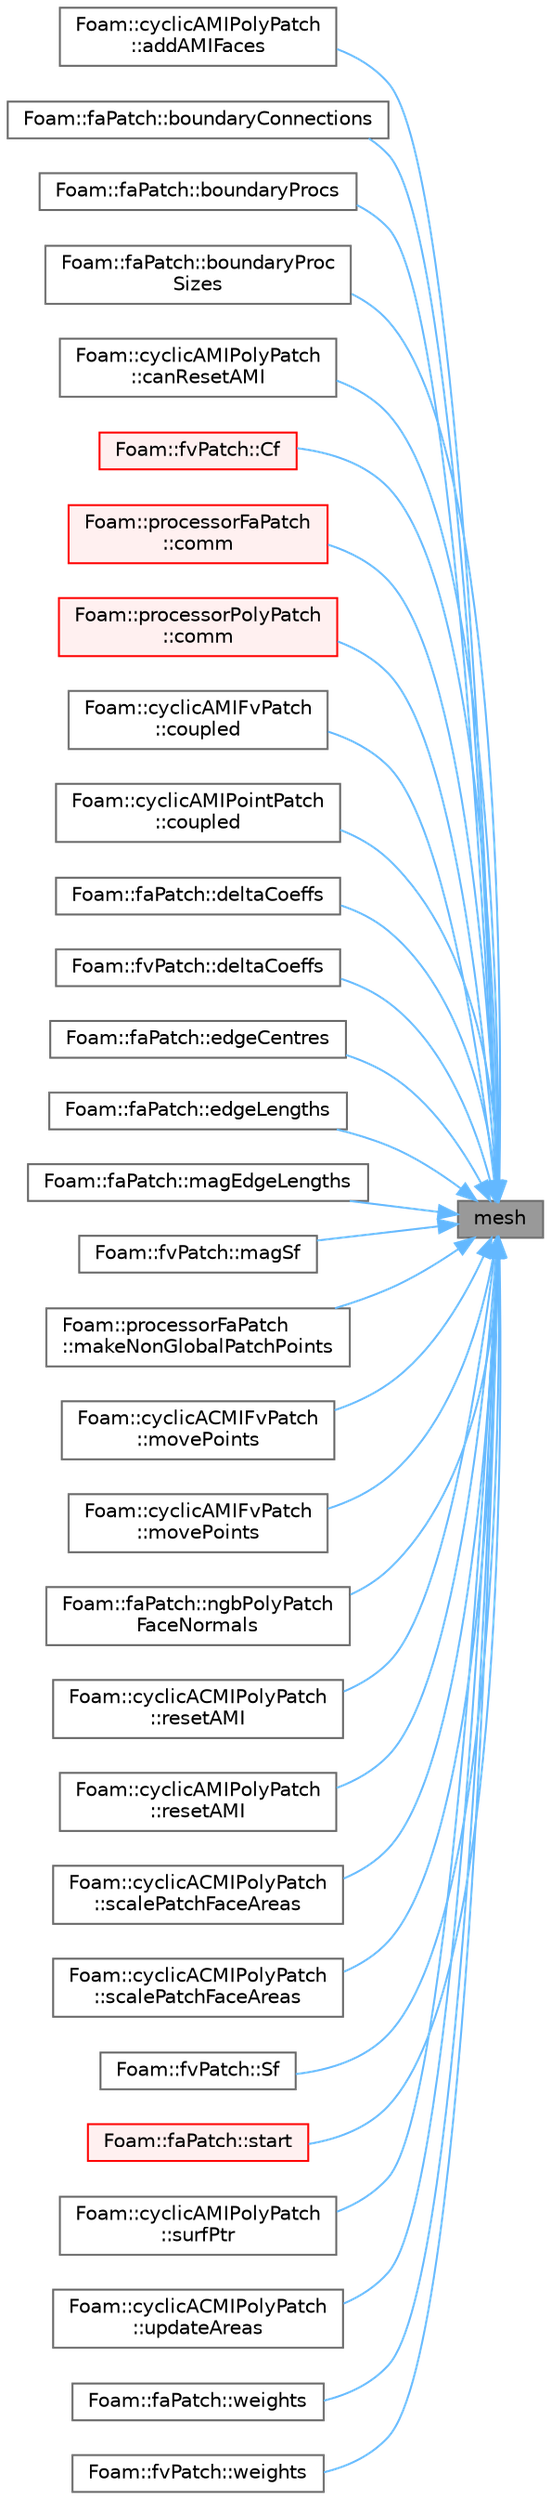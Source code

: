 digraph "mesh"
{
 // LATEX_PDF_SIZE
  bgcolor="transparent";
  edge [fontname=Helvetica,fontsize=10,labelfontname=Helvetica,labelfontsize=10];
  node [fontname=Helvetica,fontsize=10,shape=box,height=0.2,width=0.4];
  rankdir="RL";
  Node1 [id="Node000001",label="mesh",height=0.2,width=0.4,color="gray40", fillcolor="grey60", style="filled", fontcolor="black",tooltip=" "];
  Node1 -> Node2 [id="edge1_Node000001_Node000002",dir="back",color="steelblue1",style="solid",tooltip=" "];
  Node2 [id="Node000002",label="Foam::cyclicAMIPolyPatch\l::addAMIFaces",height=0.2,width=0.4,color="grey40", fillcolor="white", style="filled",URL="$classFoam_1_1cyclicAMIPolyPatch.html#a27c3e70624127312442dcf9ce98f75e9",tooltip=" "];
  Node1 -> Node3 [id="edge2_Node000001_Node000003",dir="back",color="steelblue1",style="solid",tooltip=" "];
  Node3 [id="Node000003",label="Foam::faPatch::boundaryConnections",height=0.2,width=0.4,color="grey40", fillcolor="white", style="filled",URL="$classFoam_1_1faPatch.html#a619f9660b41a4c0f7942da7404882f65",tooltip=" "];
  Node1 -> Node4 [id="edge3_Node000001_Node000004",dir="back",color="steelblue1",style="solid",tooltip=" "];
  Node4 [id="Node000004",label="Foam::faPatch::boundaryProcs",height=0.2,width=0.4,color="grey40", fillcolor="white", style="filled",URL="$classFoam_1_1faPatch.html#ab831dd2939b9a8ec48fe11a7d083d48a",tooltip=" "];
  Node1 -> Node5 [id="edge4_Node000001_Node000005",dir="back",color="steelblue1",style="solid",tooltip=" "];
  Node5 [id="Node000005",label="Foam::faPatch::boundaryProc\lSizes",height=0.2,width=0.4,color="grey40", fillcolor="white", style="filled",URL="$classFoam_1_1faPatch.html#ad01455410199aba24ff4768f18b4d91e",tooltip=" "];
  Node1 -> Node6 [id="edge5_Node000001_Node000006",dir="back",color="steelblue1",style="solid",tooltip=" "];
  Node6 [id="Node000006",label="Foam::cyclicAMIPolyPatch\l::canResetAMI",height=0.2,width=0.4,color="grey40", fillcolor="white", style="filled",URL="$classFoam_1_1cyclicAMIPolyPatch.html#a35f3363a8c6ec00595238f834e756085",tooltip=" "];
  Node1 -> Node7 [id="edge6_Node000001_Node000007",dir="back",color="steelblue1",style="solid",tooltip=" "];
  Node7 [id="Node000007",label="Foam::fvPatch::Cf",height=0.2,width=0.4,color="red", fillcolor="#FFF0F0", style="filled",URL="$classFoam_1_1fvPatch.html#accde3bfd6f67a9d6a201edbcbbe12a19",tooltip=" "];
  Node1 -> Node17 [id="edge7_Node000001_Node000017",dir="back",color="steelblue1",style="solid",tooltip=" "];
  Node17 [id="Node000017",label="Foam::processorFaPatch\l::comm",height=0.2,width=0.4,color="red", fillcolor="#FFF0F0", style="filled",URL="$classFoam_1_1processorFaPatch.html#a8227649c3336137f85ffcd59ac7b753e",tooltip=" "];
  Node1 -> Node19 [id="edge8_Node000001_Node000019",dir="back",color="steelblue1",style="solid",tooltip=" "];
  Node19 [id="Node000019",label="Foam::processorPolyPatch\l::comm",height=0.2,width=0.4,color="red", fillcolor="#FFF0F0", style="filled",URL="$classFoam_1_1processorPolyPatch.html#a8bdf05e14c00281ba14f0e1e24c2dd58",tooltip=" "];
  Node1 -> Node23 [id="edge9_Node000001_Node000023",dir="back",color="steelblue1",style="solid",tooltip=" "];
  Node23 [id="Node000023",label="Foam::cyclicAMIFvPatch\l::coupled",height=0.2,width=0.4,color="grey40", fillcolor="white", style="filled",URL="$classFoam_1_1cyclicAMIFvPatch.html#a6cba23fc88759866538bd49a1bdbc3e7",tooltip=" "];
  Node1 -> Node24 [id="edge10_Node000001_Node000024",dir="back",color="steelblue1",style="solid",tooltip=" "];
  Node24 [id="Node000024",label="Foam::cyclicAMIPointPatch\l::coupled",height=0.2,width=0.4,color="grey40", fillcolor="white", style="filled",URL="$classFoam_1_1cyclicAMIPointPatch.html#a6cba23fc88759866538bd49a1bdbc3e7",tooltip=" "];
  Node1 -> Node25 [id="edge11_Node000001_Node000025",dir="back",color="steelblue1",style="solid",tooltip=" "];
  Node25 [id="Node000025",label="Foam::faPatch::deltaCoeffs",height=0.2,width=0.4,color="grey40", fillcolor="white", style="filled",URL="$classFoam_1_1faPatch.html#ae7fa6a37605868b9c425d10de6415f00",tooltip=" "];
  Node1 -> Node26 [id="edge12_Node000001_Node000026",dir="back",color="steelblue1",style="solid",tooltip=" "];
  Node26 [id="Node000026",label="Foam::fvPatch::deltaCoeffs",height=0.2,width=0.4,color="grey40", fillcolor="white", style="filled",URL="$classFoam_1_1fvPatch.html#ae7fa6a37605868b9c425d10de6415f00",tooltip=" "];
  Node1 -> Node27 [id="edge13_Node000001_Node000027",dir="back",color="steelblue1",style="solid",tooltip=" "];
  Node27 [id="Node000027",label="Foam::faPatch::edgeCentres",height=0.2,width=0.4,color="grey40", fillcolor="white", style="filled",URL="$classFoam_1_1faPatch.html#ab3e6dee6f4d54786a291a52e00d0ca81",tooltip=" "];
  Node1 -> Node28 [id="edge14_Node000001_Node000028",dir="back",color="steelblue1",style="solid",tooltip=" "];
  Node28 [id="Node000028",label="Foam::faPatch::edgeLengths",height=0.2,width=0.4,color="grey40", fillcolor="white", style="filled",URL="$classFoam_1_1faPatch.html#a8458f962a27fd0877adff0296fffa40d",tooltip=" "];
  Node1 -> Node29 [id="edge15_Node000001_Node000029",dir="back",color="steelblue1",style="solid",tooltip=" "];
  Node29 [id="Node000029",label="Foam::faPatch::magEdgeLengths",height=0.2,width=0.4,color="grey40", fillcolor="white", style="filled",URL="$classFoam_1_1faPatch.html#a6b82125e223e9706b29e87f9aa8ebca3",tooltip=" "];
  Node1 -> Node30 [id="edge16_Node000001_Node000030",dir="back",color="steelblue1",style="solid",tooltip=" "];
  Node30 [id="Node000030",label="Foam::fvPatch::magSf",height=0.2,width=0.4,color="grey40", fillcolor="white", style="filled",URL="$classFoam_1_1fvPatch.html#a9a7c95d3e0cb6fd08cd82a30b92ec106",tooltip=" "];
  Node1 -> Node31 [id="edge17_Node000001_Node000031",dir="back",color="steelblue1",style="solid",tooltip=" "];
  Node31 [id="Node000031",label="Foam::processorFaPatch\l::makeNonGlobalPatchPoints",height=0.2,width=0.4,color="grey40", fillcolor="white", style="filled",URL="$classFoam_1_1processorFaPatch.html#a5e1b50bcf47cc8880e10c846d4eca5dd",tooltip=" "];
  Node1 -> Node32 [id="edge18_Node000001_Node000032",dir="back",color="steelblue1",style="solid",tooltip=" "];
  Node32 [id="Node000032",label="Foam::cyclicACMIFvPatch\l::movePoints",height=0.2,width=0.4,color="grey40", fillcolor="white", style="filled",URL="$classFoam_1_1cyclicACMIFvPatch.html#a6515a3b20e9603401422337166c347f2",tooltip=" "];
  Node1 -> Node33 [id="edge19_Node000001_Node000033",dir="back",color="steelblue1",style="solid",tooltip=" "];
  Node33 [id="Node000033",label="Foam::cyclicAMIFvPatch\l::movePoints",height=0.2,width=0.4,color="grey40", fillcolor="white", style="filled",URL="$classFoam_1_1cyclicAMIFvPatch.html#a6515a3b20e9603401422337166c347f2",tooltip=" "];
  Node1 -> Node34 [id="edge20_Node000001_Node000034",dir="back",color="steelblue1",style="solid",tooltip=" "];
  Node34 [id="Node000034",label="Foam::faPatch::ngbPolyPatch\lFaceNormals",height=0.2,width=0.4,color="grey40", fillcolor="white", style="filled",URL="$classFoam_1_1faPatch.html#a6e21bd36f5847584ee4ea8245c86b262",tooltip=" "];
  Node1 -> Node35 [id="edge21_Node000001_Node000035",dir="back",color="steelblue1",style="solid",tooltip=" "];
  Node35 [id="Node000035",label="Foam::cyclicACMIPolyPatch\l::resetAMI",height=0.2,width=0.4,color="grey40", fillcolor="white", style="filled",URL="$classFoam_1_1cyclicACMIPolyPatch.html#ad21338130d56ecbd066e4e633b4899e8",tooltip=" "];
  Node1 -> Node36 [id="edge22_Node000001_Node000036",dir="back",color="steelblue1",style="solid",tooltip=" "];
  Node36 [id="Node000036",label="Foam::cyclicAMIPolyPatch\l::resetAMI",height=0.2,width=0.4,color="grey40", fillcolor="white", style="filled",URL="$classFoam_1_1cyclicAMIPolyPatch.html#ad21338130d56ecbd066e4e633b4899e8",tooltip=" "];
  Node1 -> Node37 [id="edge23_Node000001_Node000037",dir="back",color="steelblue1",style="solid",tooltip=" "];
  Node37 [id="Node000037",label="Foam::cyclicACMIPolyPatch\l::scalePatchFaceAreas",height=0.2,width=0.4,color="grey40", fillcolor="white", style="filled",URL="$classFoam_1_1cyclicACMIPolyPatch.html#a15bd053a5270123a78998db1851225b3",tooltip=" "];
  Node1 -> Node38 [id="edge24_Node000001_Node000038",dir="back",color="steelblue1",style="solid",tooltip=" "];
  Node38 [id="Node000038",label="Foam::cyclicACMIPolyPatch\l::scalePatchFaceAreas",height=0.2,width=0.4,color="grey40", fillcolor="white", style="filled",URL="$classFoam_1_1cyclicACMIPolyPatch.html#a7baf66ef91d29d9840434915b1c1e721",tooltip=" "];
  Node1 -> Node39 [id="edge25_Node000001_Node000039",dir="back",color="steelblue1",style="solid",tooltip=" "];
  Node39 [id="Node000039",label="Foam::fvPatch::Sf",height=0.2,width=0.4,color="grey40", fillcolor="white", style="filled",URL="$classFoam_1_1fvPatch.html#af93b93b841156265e8007a71b07f4ab4",tooltip=" "];
  Node1 -> Node40 [id="edge26_Node000001_Node000040",dir="back",color="steelblue1",style="solid",tooltip=" "];
  Node40 [id="Node000040",label="Foam::faPatch::start",height=0.2,width=0.4,color="red", fillcolor="#FFF0F0", style="filled",URL="$classFoam_1_1faPatch.html#afe56bdd2031bbf8321e35e2330c0b990",tooltip=" "];
  Node1 -> Node43 [id="edge27_Node000001_Node000043",dir="back",color="steelblue1",style="solid",tooltip=" "];
  Node43 [id="Node000043",label="Foam::cyclicAMIPolyPatch\l::surfPtr",height=0.2,width=0.4,color="grey40", fillcolor="white", style="filled",URL="$classFoam_1_1cyclicAMIPolyPatch.html#a9f816d46870e7842532ae562aa6ff1d6",tooltip=" "];
  Node1 -> Node44 [id="edge28_Node000001_Node000044",dir="back",color="steelblue1",style="solid",tooltip=" "];
  Node44 [id="Node000044",label="Foam::cyclicACMIPolyPatch\l::updateAreas",height=0.2,width=0.4,color="grey40", fillcolor="white", style="filled",URL="$classFoam_1_1cyclicACMIPolyPatch.html#ae28d47d467601f08c1f54b67937f1c99",tooltip=" "];
  Node1 -> Node45 [id="edge29_Node000001_Node000045",dir="back",color="steelblue1",style="solid",tooltip=" "];
  Node45 [id="Node000045",label="Foam::faPatch::weights",height=0.2,width=0.4,color="grey40", fillcolor="white", style="filled",URL="$classFoam_1_1faPatch.html#a9df29dd3da8e7d332ca135dce0cffa58",tooltip=" "];
  Node1 -> Node46 [id="edge30_Node000001_Node000046",dir="back",color="steelblue1",style="solid",tooltip=" "];
  Node46 [id="Node000046",label="Foam::fvPatch::weights",height=0.2,width=0.4,color="grey40", fillcolor="white", style="filled",URL="$classFoam_1_1fvPatch.html#a9df29dd3da8e7d332ca135dce0cffa58",tooltip=" "];
}
